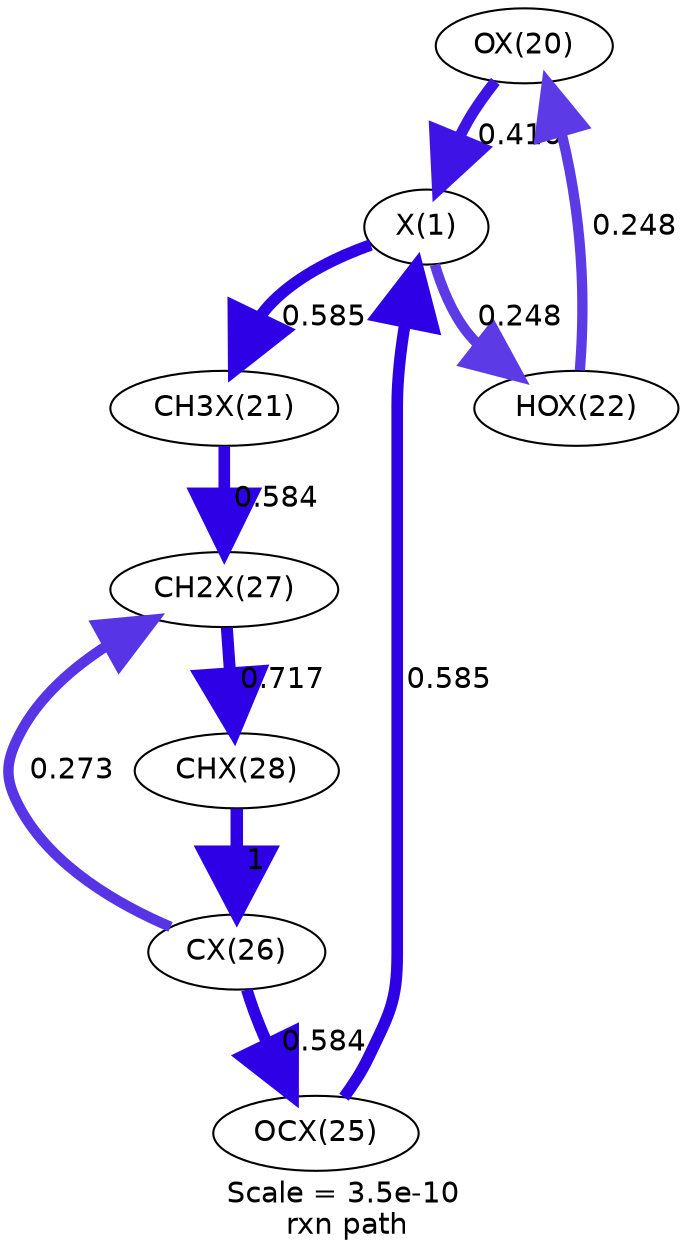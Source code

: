 digraph reaction_paths {
center=1;
s24 -> s22[fontname="Helvetica", style="setlinewidth(5.34)", arrowsize=2.67, color="0.7, 0.916, 0.9"
, label=" 0.416"];
s22 -> s26[fontname="Helvetica", style="setlinewidth(4.95)", arrowsize=2.47, color="0.7, 0.748, 0.9"
, label=" 0.248"];
s22 -> s25[fontname="Helvetica", style="setlinewidth(5.6)", arrowsize=2.8, color="0.7, 1.08, 0.9"
, label=" 0.585"];
s29 -> s22[fontname="Helvetica", style="setlinewidth(5.6)", arrowsize=2.8, color="0.7, 1.08, 0.9"
, label=" 0.585"];
s26 -> s24[fontname="Helvetica", style="setlinewidth(4.95)", arrowsize=2.47, color="0.7, 0.748, 0.9"
, label=" 0.248"];
s25 -> s31[fontname="Helvetica", style="setlinewidth(5.59)", arrowsize=2.8, color="0.7, 1.08, 0.9"
, label=" 0.584"];
s31 -> s32[fontname="Helvetica", style="setlinewidth(5.75)", arrowsize=2.87, color="0.7, 1.22, 0.9"
, label=" 0.717"];
s30 -> s31[fontname="Helvetica", style="setlinewidth(5.02)", arrowsize=2.51, color="0.7, 0.773, 0.9"
, label=" 0.273"];
s32 -> s30[fontname="Helvetica", style="setlinewidth(6)", arrowsize=3, color="0.7, 1.5, 0.9"
, label=" 1"];
s30 -> s29[fontname="Helvetica", style="setlinewidth(5.59)", arrowsize=2.8, color="0.7, 1.08, 0.9"
, label=" 0.584"];
s22 [ fontname="Helvetica", label="X(1)"];
s24 [ fontname="Helvetica", label="OX(20)"];
s25 [ fontname="Helvetica", label="CH3X(21)"];
s26 [ fontname="Helvetica", label="HOX(22)"];
s29 [ fontname="Helvetica", label="OCX(25)"];
s30 [ fontname="Helvetica", label="CX(26)"];
s31 [ fontname="Helvetica", label="CH2X(27)"];
s32 [ fontname="Helvetica", label="CHX(28)"];
 label = "Scale = 3.5e-10\l rxn path";
 fontname = "Helvetica";
}
